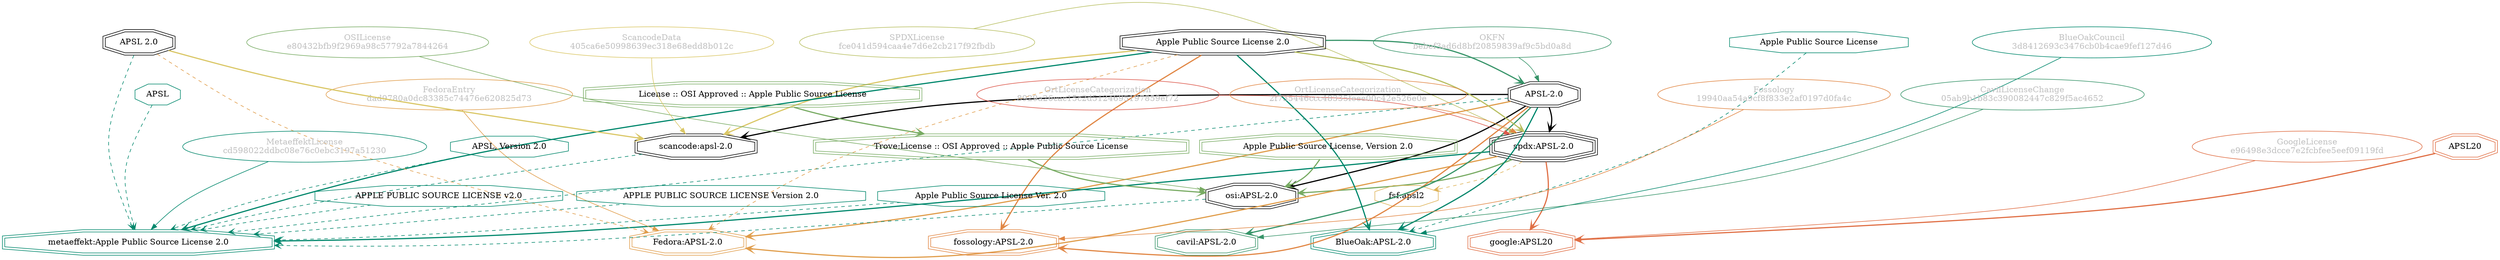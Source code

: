 strict digraph {
    node [shape=box];
    graph [splines=curved];
    196 [label="SPDXLicense\nfce041d594caa4e7d6e2cb217f92fbdb"
        ,fontcolor=gray
        ,color="#b8bf62"
        ,fillcolor="beige;1"
        ,shape=ellipse];
    197 [label="spdx:APSL-2.0"
        ,shape=tripleoctagon];
    198 [label="APSL-2.0"
        ,shape=doubleoctagon];
    199 [label="Apple Public Source License 2.0"
        ,shape=doubleoctagon];
    4884 [label="OSILicense\ne80432bfb9f2969a98c57792a7844264"
         ,fontcolor=gray
         ,color="#78ab63"
         ,fillcolor="beige;1"
         ,shape=ellipse];
    4885 [label="osi:APSL-2.0"
         ,shape=doubleoctagon];
    4886 [label="Apple Public Source License, Version 2.0"
         ,color="#78ab63"
         ,shape=doubleoctagon];
    4887 [label="Trove:License :: OSI Approved :: Apple Public Source License"
         ,color="#78ab63"
         ,shape=doubleoctagon];
    4888 [label="License :: OSI Approved :: Apple Public Source License"
         ,color="#78ab63"
         ,shape=doubleoctagon];
    5638 [label="GoogleLicense\ne96498e3dcce7e2fcbfee5eef09119fd"
         ,fontcolor=gray
         ,color="#e06f45"
         ,fillcolor="beige;1"
         ,shape=ellipse];
    5639 [label="google:APSL20"
         ,color="#e06f45"
         ,shape=doubleoctagon];
    5640 [label=APSL20
         ,color="#e06f45"
         ,shape=doubleoctagon];
    5846 [label="FedoraEntry\ndad9780a0dc83385c74476e620825d73"
         ,fontcolor=gray
         ,color="#e09d4b"
         ,fillcolor="beige;1"
         ,shape=ellipse];
    5847 [label="Fedora:APSL-2.0"
         ,color="#e09d4b"
         ,shape=doubleoctagon];
    5848 [label="APSL 2.0"
         ,shape=doubleoctagon];
    9342 [label="Apple Public Source License"
         ,color="#00876c"
         ,shape=octagon];
    9350 [label="BlueOakCouncil\n3d8412693c3476cb0b4cae9fef127d46"
         ,fontcolor=gray
         ,color="#00876c"
         ,fillcolor="beige;1"
         ,shape=ellipse];
    9351 [label="BlueOak:APSL-2.0"
         ,color="#00876c"
         ,shape=doubleoctagon];
    10793 [label="fsf:apsl2"
          ,color="#deb256"
          ,shape=octagon];
    12007 [label="ScancodeData\n405ca6e50998639ec318e68edd8b012c"
          ,fontcolor=gray
          ,color="#dac767"
          ,fillcolor="beige;1"
          ,shape=ellipse];
    12008 [label="scancode:apsl-2.0"
          ,shape=doubleoctagon];
    26107 [label="Fossology\n19940aa54a9cf8f833e2af0197d0fa4c"
          ,fontcolor=gray
          ,color="#e18745"
          ,fillcolor="beige;1"
          ,shape=ellipse];
    26108 [label="fossology:APSL-2.0"
          ,color="#e18745"
          ,shape=doubleoctagon];
    28330 [label="OKFN\nbebef3ad6d8bf20859839af9c5bd0a8d"
          ,fontcolor=gray
          ,color="#379469"
          ,fillcolor="beige;1"
          ,shape=ellipse];
    28592 [label="OrtLicenseCategorization\n8929a26cac15c2d5124695197859ef72"
          ,fontcolor=gray
          ,color="#dc574a"
          ,fillcolor="beige;1"
          ,shape=ellipse];
    35455 [label="OrtLicenseCategorization\n2f735446ccc48335feee00c42e526e0e"
          ,fontcolor=gray
          ,color="#e18745"
          ,fillcolor="beige;1"
          ,shape=ellipse];
    36492 [label="CavilLicenseChange\n05ab9b1b83c390082447c829f5ac4652"
          ,fontcolor=gray
          ,color="#379469"
          ,fillcolor="beige;1"
          ,shape=ellipse];
    36493 [label="cavil:APSL-2.0"
          ,color="#379469"
          ,shape=doubleoctagon];
    38613 [label="MetaeffektLicense\ncd598022ddbc08e76c0ebc3197a51230"
          ,fontcolor=gray
          ,color="#00876c"
          ,fillcolor="beige;1"
          ,shape=ellipse];
    38614 [label="metaeffekt:Apple Public Source License 2.0"
          ,color="#00876c"
          ,shape=doubleoctagon];
    38615 [label=APSL
          ,color="#00876c"
          ,shape=octagon];
    38616 [label="APSL, Version 2.0"
          ,color="#00876c"
          ,shape=octagon];
    38617 [label="APPLE PUBLIC SOURCE LICENSE v2.0"
          ,color="#00876c"
          ,shape=octagon];
    38618 [label="APPLE PUBLIC SOURCE LICENSE Version 2.0"
          ,color="#00876c"
          ,shape=octagon];
    38619 [label="Apple Public Source License Ver. 2.0"
          ,color="#00876c"
          ,shape=octagon];
    196 -> 197 [weight=0.5
               ,color="#b8bf62"];
    197 -> 4885 [style=bold
                ,arrowhead=vee
                ,weight=0.7
                ,color="#78ab63"];
    197 -> 5639 [style=bold
                ,arrowhead=vee
                ,weight=0.7
                ,color="#e06f45"];
    197 -> 5847 [style=bold
                ,arrowhead=vee
                ,weight=0.7
                ,color="#e09d4b"];
    197 -> 10793 [style=dashed
                 ,arrowhead=vee
                 ,weight=0.5
                 ,color="#deb256"];
    197 -> 38614 [style=bold
                 ,arrowhead=vee
                 ,weight=0.7
                 ,color="#00876c"];
    198 -> 197 [style=bold
               ,arrowhead=vee
               ,weight=0.7];
    198 -> 4885 [style=bold
                ,arrowhead=vee
                ,weight=0.7];
    198 -> 5847 [style=bold
                ,arrowhead=vee
                ,weight=0.7
                ,color="#e09d4b"];
    198 -> 9351 [style=bold
                ,arrowhead=vee
                ,weight=0.7
                ,color="#00876c"];
    198 -> 12008 [style=bold
                 ,arrowhead=vee
                 ,weight=0.7];
    198 -> 26108 [style=bold
                 ,arrowhead=vee
                 ,weight=0.7
                 ,color="#e18745"];
    198 -> 36493 [style=bold
                 ,arrowhead=vee
                 ,weight=0.7
                 ,color="#379469"];
    198 -> 36493 [style=bold
                 ,arrowhead=vee
                 ,weight=0.7
                 ,color="#379469"];
    198 -> 38614 [style=dashed
                 ,arrowhead=vee
                 ,weight=0.5
                 ,color="#00876c"];
    199 -> 197 [style=bold
               ,arrowhead=vee
               ,weight=0.7
               ,color="#b8bf62"];
    199 -> 198 [style=bold
               ,arrowhead=vee
               ,weight=0.7
               ,color="#379469"];
    199 -> 5847 [style=dashed
                ,arrowhead=vee
                ,weight=0.5
                ,color="#e09d4b"];
    199 -> 9351 [style=bold
                ,arrowhead=vee
                ,weight=0.7
                ,color="#00876c"];
    199 -> 12008 [style=bold
                 ,arrowhead=vee
                 ,weight=0.7
                 ,color="#dac767"];
    199 -> 26108 [style=bold
                 ,arrowhead=vee
                 ,weight=0.7
                 ,color="#e18745"];
    199 -> 38614 [style=bold
                 ,arrowhead=vee
                 ,weight=0.7
                 ,color="#00876c"];
    199 -> 38614 [style=bold
                 ,arrowhead=vee
                 ,weight=0.7
                 ,color="#00876c"];
    4884 -> 4885 [weight=0.5
                 ,color="#78ab63"];
    4885 -> 38614 [style=dashed
                  ,arrowhead=vee
                  ,weight=0.5
                  ,color="#00876c"];
    4886 -> 4885 [style=bold
                 ,arrowhead=vee
                 ,weight=0.7
                 ,color="#78ab63"];
    4887 -> 4885 [style=bold
                 ,arrowhead=vee
                 ,weight=0.7
                 ,color="#78ab63"];
    4888 -> 4887 [style=bold
                 ,arrowhead=vee
                 ,weight=0.7
                 ,color="#78ab63"];
    5638 -> 5639 [weight=0.5
                 ,color="#e06f45"];
    5640 -> 5639 [style=bold
                 ,arrowhead=vee
                 ,weight=0.7
                 ,color="#e06f45"];
    5846 -> 5847 [weight=0.5
                 ,color="#e09d4b"];
    5848 -> 5847 [style=dashed
                 ,arrowhead=vee
                 ,weight=0.5
                 ,color="#e09d4b"];
    5848 -> 12008 [style=bold
                  ,arrowhead=vee
                  ,weight=0.7
                  ,color="#dac767"];
    5848 -> 38614 [style=dashed
                  ,arrowhead=vee
                  ,weight=0.5
                  ,color="#00876c"];
    9342 -> 9351 [style=dashed
                 ,arrowhead=vee
                 ,weight=0.5
                 ,color="#00876c"];
    9350 -> 9351 [weight=0.5
                 ,color="#00876c"];
    12007 -> 12008 [weight=0.5
                   ,color="#dac767"];
    12008 -> 38614 [style=dashed
                   ,arrowhead=vee
                   ,weight=0.5
                   ,color="#00876c"];
    26107 -> 26108 [weight=0.5
                   ,color="#e18745"];
    28330 -> 198 [weight=0.5
                 ,color="#379469"];
    28592 -> 197 [weight=0.5
                 ,color="#dc574a"];
    35455 -> 197 [weight=0.5
                 ,color="#e18745"];
    36492 -> 36493 [weight=0.5
                   ,color="#379469"];
    38613 -> 38614 [weight=0.5
                   ,color="#00876c"];
    38615 -> 38614 [style=dashed
                   ,arrowhead=vee
                   ,weight=0.5
                   ,color="#00876c"];
    38616 -> 38614 [style=dashed
                   ,arrowhead=vee
                   ,weight=0.5
                   ,color="#00876c"];
    38617 -> 38614 [style=dashed
                   ,arrowhead=vee
                   ,weight=0.5
                   ,color="#00876c"];
    38618 -> 38614 [style=dashed
                   ,arrowhead=vee
                   ,weight=0.5
                   ,color="#00876c"];
    38619 -> 38614 [style=dashed
                   ,arrowhead=vee
                   ,weight=0.5
                   ,color="#00876c"];
}

